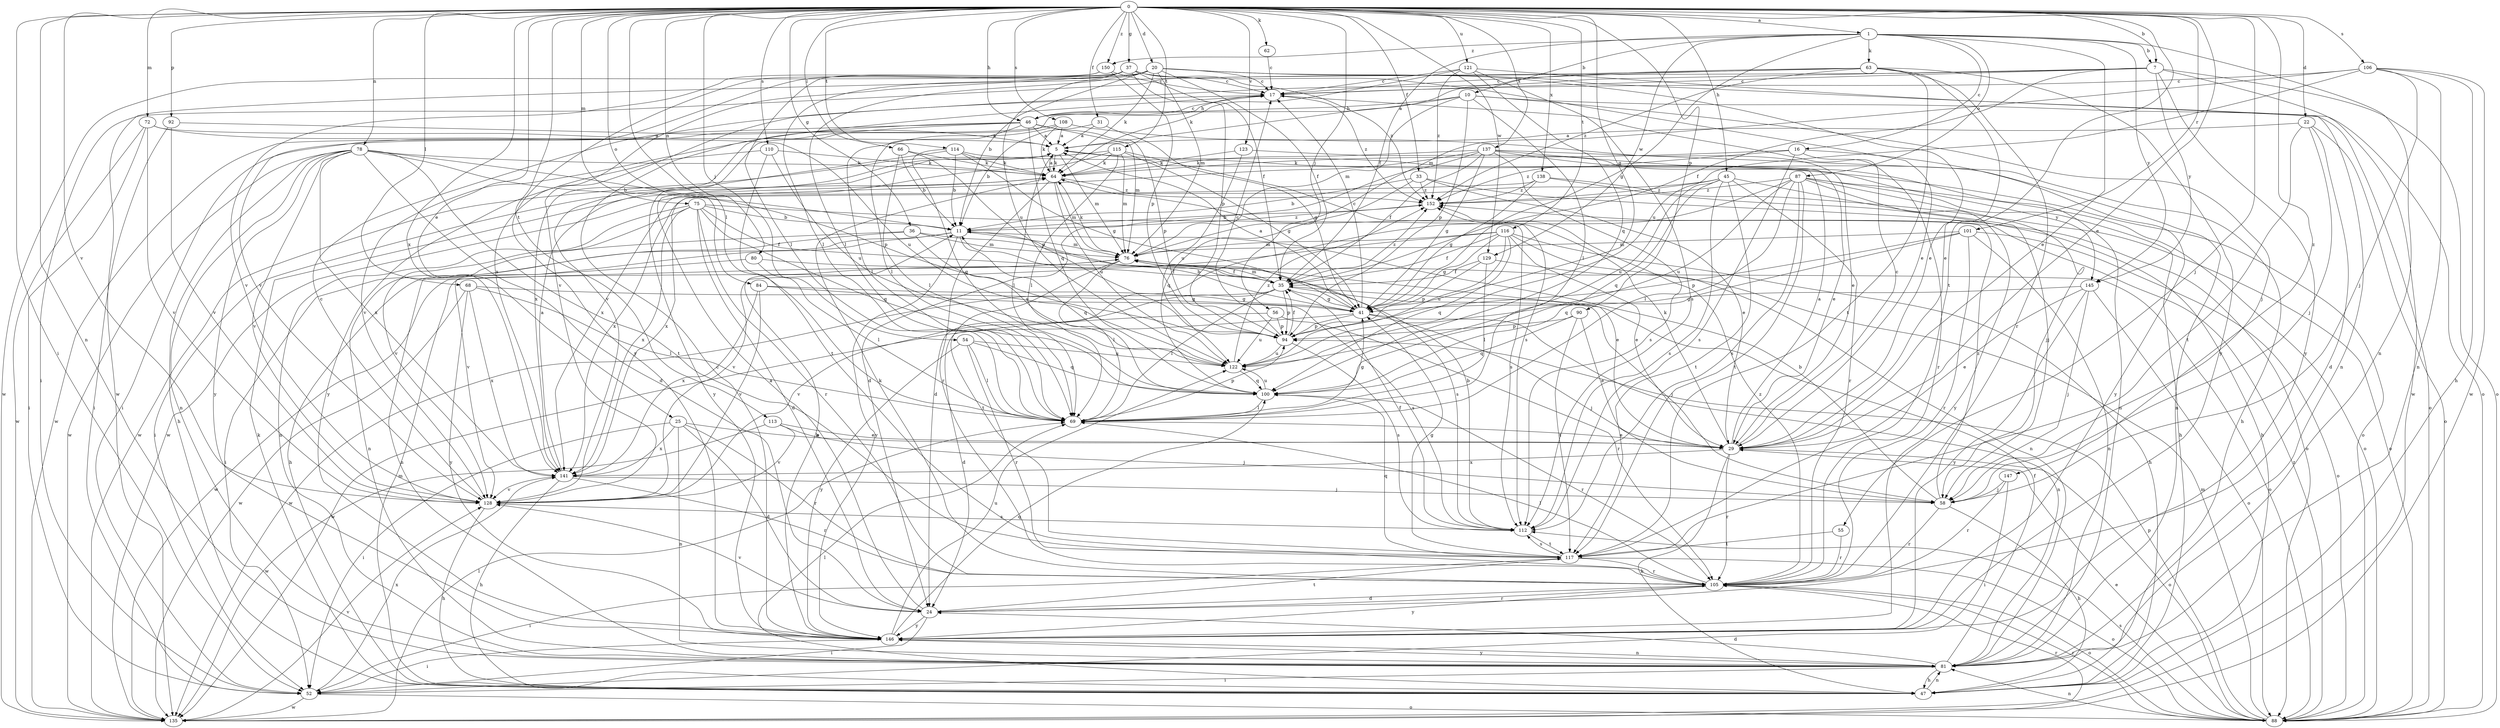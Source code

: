 strict digraph  {
0;
1;
5;
7;
10;
11;
16;
17;
20;
22;
24;
25;
29;
31;
33;
35;
36;
37;
41;
45;
46;
47;
52;
54;
55;
56;
58;
62;
63;
64;
66;
68;
69;
72;
75;
76;
78;
80;
81;
84;
87;
88;
90;
92;
94;
100;
101;
105;
106;
108;
110;
112;
113;
114;
115;
116;
117;
121;
122;
123;
128;
129;
135;
137;
138;
141;
145;
146;
147;
150;
152;
0 -> 1  [label=a];
0 -> 7  [label=b];
0 -> 20  [label=d];
0 -> 22  [label=d];
0 -> 25  [label=e];
0 -> 29  [label=e];
0 -> 31  [label=f];
0 -> 33  [label=f];
0 -> 36  [label=g];
0 -> 37  [label=g];
0 -> 41  [label=g];
0 -> 45  [label=h];
0 -> 46  [label=h];
0 -> 52  [label=i];
0 -> 54  [label=j];
0 -> 55  [label=j];
0 -> 56  [label=j];
0 -> 62  [label=k];
0 -> 66  [label=l];
0 -> 68  [label=l];
0 -> 69  [label=l];
0 -> 72  [label=m];
0 -> 75  [label=m];
0 -> 78  [label=n];
0 -> 80  [label=n];
0 -> 81  [label=n];
0 -> 84  [label=o];
0 -> 90  [label=p];
0 -> 92  [label=p];
0 -> 101  [label=r];
0 -> 106  [label=s];
0 -> 108  [label=s];
0 -> 110  [label=s];
0 -> 113  [label=t];
0 -> 114  [label=t];
0 -> 115  [label=t];
0 -> 116  [label=t];
0 -> 117  [label=t];
0 -> 121  [label=u];
0 -> 123  [label=v];
0 -> 128  [label=v];
0 -> 129  [label=w];
0 -> 137  [label=x];
0 -> 138  [label=x];
0 -> 141  [label=x];
0 -> 147  [label=z];
0 -> 150  [label=z];
1 -> 7  [label=b];
1 -> 10  [label=b];
1 -> 16  [label=c];
1 -> 29  [label=e];
1 -> 35  [label=f];
1 -> 41  [label=g];
1 -> 63  [label=k];
1 -> 81  [label=n];
1 -> 87  [label=o];
1 -> 129  [label=w];
1 -> 145  [label=y];
1 -> 150  [label=z];
5 -> 64  [label=k];
5 -> 69  [label=l];
5 -> 76  [label=m];
5 -> 145  [label=y];
7 -> 17  [label=c];
7 -> 35  [label=f];
7 -> 52  [label=i];
7 -> 88  [label=o];
7 -> 128  [label=v];
7 -> 135  [label=w];
7 -> 145  [label=y];
7 -> 146  [label=y];
10 -> 46  [label=h];
10 -> 58  [label=j];
10 -> 69  [label=l];
10 -> 76  [label=m];
10 -> 88  [label=o];
10 -> 94  [label=p];
10 -> 128  [label=v];
11 -> 76  [label=m];
11 -> 81  [label=n];
11 -> 100  [label=q];
11 -> 128  [label=v];
11 -> 146  [label=y];
11 -> 152  [label=z];
16 -> 64  [label=k];
16 -> 105  [label=r];
16 -> 112  [label=s];
16 -> 146  [label=y];
16 -> 152  [label=z];
17 -> 46  [label=h];
17 -> 152  [label=z];
20 -> 11  [label=b];
20 -> 17  [label=c];
20 -> 29  [label=e];
20 -> 35  [label=f];
20 -> 64  [label=k];
20 -> 69  [label=l];
20 -> 76  [label=m];
20 -> 88  [label=o];
20 -> 128  [label=v];
20 -> 141  [label=x];
22 -> 5  [label=a];
22 -> 24  [label=d];
22 -> 58  [label=j];
22 -> 88  [label=o];
22 -> 117  [label=t];
24 -> 5  [label=a];
24 -> 52  [label=i];
24 -> 105  [label=r];
24 -> 117  [label=t];
24 -> 128  [label=v];
24 -> 146  [label=y];
25 -> 24  [label=d];
25 -> 29  [label=e];
25 -> 52  [label=i];
25 -> 81  [label=n];
25 -> 105  [label=r];
25 -> 141  [label=x];
29 -> 5  [label=a];
29 -> 17  [label=c];
29 -> 47  [label=h];
29 -> 64  [label=k];
29 -> 88  [label=o];
29 -> 105  [label=r];
29 -> 141  [label=x];
31 -> 5  [label=a];
31 -> 11  [label=b];
31 -> 41  [label=g];
33 -> 11  [label=b];
33 -> 29  [label=e];
33 -> 88  [label=o];
33 -> 100  [label=q];
33 -> 152  [label=z];
35 -> 41  [label=g];
35 -> 58  [label=j];
35 -> 69  [label=l];
35 -> 76  [label=m];
35 -> 94  [label=p];
35 -> 128  [label=v];
35 -> 135  [label=w];
35 -> 152  [label=z];
36 -> 29  [label=e];
36 -> 47  [label=h];
36 -> 52  [label=i];
36 -> 76  [label=m];
36 -> 122  [label=u];
37 -> 17  [label=c];
37 -> 29  [label=e];
37 -> 35  [label=f];
37 -> 69  [label=l];
37 -> 94  [label=p];
37 -> 122  [label=u];
37 -> 128  [label=v];
37 -> 135  [label=w];
37 -> 152  [label=z];
41 -> 5  [label=a];
41 -> 11  [label=b];
41 -> 17  [label=c];
41 -> 24  [label=d];
41 -> 58  [label=j];
41 -> 81  [label=n];
41 -> 94  [label=p];
45 -> 58  [label=j];
45 -> 100  [label=q];
45 -> 105  [label=r];
45 -> 112  [label=s];
45 -> 117  [label=t];
45 -> 122  [label=u];
45 -> 141  [label=x];
45 -> 152  [label=z];
46 -> 5  [label=a];
46 -> 17  [label=c];
46 -> 69  [label=l];
46 -> 76  [label=m];
46 -> 94  [label=p];
46 -> 100  [label=q];
46 -> 128  [label=v];
46 -> 135  [label=w];
46 -> 141  [label=x];
47 -> 64  [label=k];
47 -> 69  [label=l];
47 -> 76  [label=m];
47 -> 81  [label=n];
52 -> 88  [label=o];
52 -> 135  [label=w];
52 -> 141  [label=x];
54 -> 69  [label=l];
54 -> 100  [label=q];
54 -> 105  [label=r];
54 -> 122  [label=u];
54 -> 146  [label=y];
55 -> 105  [label=r];
55 -> 117  [label=t];
56 -> 94  [label=p];
56 -> 105  [label=r];
56 -> 122  [label=u];
56 -> 135  [label=w];
58 -> 11  [label=b];
58 -> 47  [label=h];
58 -> 105  [label=r];
58 -> 152  [label=z];
62 -> 17  [label=c];
63 -> 5  [label=a];
63 -> 17  [label=c];
63 -> 29  [label=e];
63 -> 105  [label=r];
63 -> 117  [label=t];
63 -> 135  [label=w];
63 -> 146  [label=y];
63 -> 152  [label=z];
64 -> 5  [label=a];
64 -> 52  [label=i];
64 -> 76  [label=m];
64 -> 105  [label=r];
64 -> 122  [label=u];
64 -> 152  [label=z];
66 -> 11  [label=b];
66 -> 64  [label=k];
66 -> 69  [label=l];
66 -> 94  [label=p];
68 -> 41  [label=g];
68 -> 69  [label=l];
68 -> 135  [label=w];
68 -> 141  [label=x];
68 -> 146  [label=y];
69 -> 29  [label=e];
69 -> 41  [label=g];
69 -> 94  [label=p];
72 -> 5  [label=a];
72 -> 52  [label=i];
72 -> 122  [label=u];
72 -> 128  [label=v];
72 -> 135  [label=w];
75 -> 11  [label=b];
75 -> 24  [label=d];
75 -> 35  [label=f];
75 -> 81  [label=n];
75 -> 100  [label=q];
75 -> 105  [label=r];
75 -> 112  [label=s];
75 -> 128  [label=v];
75 -> 141  [label=x];
76 -> 35  [label=f];
76 -> 64  [label=k];
76 -> 69  [label=l];
76 -> 112  [label=s];
76 -> 117  [label=t];
76 -> 135  [label=w];
78 -> 11  [label=b];
78 -> 24  [label=d];
78 -> 47  [label=h];
78 -> 64  [label=k];
78 -> 81  [label=n];
78 -> 94  [label=p];
78 -> 117  [label=t];
78 -> 128  [label=v];
78 -> 135  [label=w];
78 -> 141  [label=x];
78 -> 146  [label=y];
80 -> 35  [label=f];
80 -> 69  [label=l];
80 -> 81  [label=n];
81 -> 24  [label=d];
81 -> 35  [label=f];
81 -> 47  [label=h];
81 -> 52  [label=i];
81 -> 146  [label=y];
84 -> 41  [label=g];
84 -> 112  [label=s];
84 -> 128  [label=v];
84 -> 141  [label=x];
87 -> 24  [label=d];
87 -> 47  [label=h];
87 -> 58  [label=j];
87 -> 69  [label=l];
87 -> 88  [label=o];
87 -> 112  [label=s];
87 -> 117  [label=t];
87 -> 122  [label=u];
87 -> 146  [label=y];
87 -> 152  [label=z];
88 -> 29  [label=e];
88 -> 76  [label=m];
88 -> 81  [label=n];
88 -> 94  [label=p];
88 -> 105  [label=r];
88 -> 112  [label=s];
88 -> 152  [label=z];
90 -> 29  [label=e];
90 -> 94  [label=p];
90 -> 100  [label=q];
90 -> 117  [label=t];
92 -> 5  [label=a];
92 -> 52  [label=i];
92 -> 128  [label=v];
94 -> 17  [label=c];
94 -> 35  [label=f];
94 -> 112  [label=s];
94 -> 122  [label=u];
100 -> 69  [label=l];
100 -> 105  [label=r];
100 -> 122  [label=u];
101 -> 76  [label=m];
101 -> 81  [label=n];
101 -> 88  [label=o];
101 -> 94  [label=p];
101 -> 100  [label=q];
101 -> 105  [label=r];
105 -> 24  [label=d];
105 -> 64  [label=k];
105 -> 69  [label=l];
105 -> 88  [label=o];
105 -> 146  [label=y];
105 -> 152  [label=z];
106 -> 17  [label=c];
106 -> 47  [label=h];
106 -> 58  [label=j];
106 -> 76  [label=m];
106 -> 81  [label=n];
106 -> 122  [label=u];
106 -> 135  [label=w];
108 -> 5  [label=a];
108 -> 29  [label=e];
108 -> 52  [label=i];
108 -> 64  [label=k];
108 -> 69  [label=l];
110 -> 64  [label=k];
110 -> 117  [label=t];
110 -> 122  [label=u];
110 -> 146  [label=y];
112 -> 11  [label=b];
112 -> 35  [label=f];
112 -> 117  [label=t];
113 -> 29  [label=e];
113 -> 58  [label=j];
113 -> 128  [label=v];
113 -> 135  [label=w];
114 -> 11  [label=b];
114 -> 41  [label=g];
114 -> 64  [label=k];
114 -> 88  [label=o];
114 -> 100  [label=q];
114 -> 146  [label=y];
115 -> 41  [label=g];
115 -> 64  [label=k];
115 -> 69  [label=l];
115 -> 76  [label=m];
115 -> 112  [label=s];
115 -> 135  [label=w];
115 -> 141  [label=x];
116 -> 29  [label=e];
116 -> 35  [label=f];
116 -> 41  [label=g];
116 -> 47  [label=h];
116 -> 76  [label=m];
116 -> 81  [label=n];
116 -> 100  [label=q];
116 -> 122  [label=u];
116 -> 128  [label=v];
117 -> 41  [label=g];
117 -> 52  [label=i];
117 -> 88  [label=o];
117 -> 100  [label=q];
117 -> 105  [label=r];
117 -> 112  [label=s];
121 -> 17  [label=c];
121 -> 64  [label=k];
121 -> 81  [label=n];
121 -> 100  [label=q];
121 -> 112  [label=s];
121 -> 152  [label=z];
122 -> 100  [label=q];
122 -> 152  [label=z];
123 -> 64  [label=k];
123 -> 81  [label=n];
123 -> 122  [label=u];
128 -> 17  [label=c];
128 -> 47  [label=h];
128 -> 112  [label=s];
129 -> 35  [label=f];
129 -> 69  [label=l];
129 -> 88  [label=o];
129 -> 94  [label=p];
135 -> 69  [label=l];
135 -> 105  [label=r];
135 -> 128  [label=v];
137 -> 24  [label=d];
137 -> 29  [label=e];
137 -> 35  [label=f];
137 -> 41  [label=g];
137 -> 47  [label=h];
137 -> 64  [label=k];
137 -> 81  [label=n];
137 -> 112  [label=s];
137 -> 135  [label=w];
138 -> 41  [label=g];
138 -> 47  [label=h];
138 -> 88  [label=o];
138 -> 141  [label=x];
138 -> 152  [label=z];
141 -> 5  [label=a];
141 -> 47  [label=h];
141 -> 58  [label=j];
141 -> 105  [label=r];
141 -> 128  [label=v];
145 -> 29  [label=e];
145 -> 41  [label=g];
145 -> 58  [label=j];
145 -> 88  [label=o];
145 -> 146  [label=y];
146 -> 11  [label=b];
146 -> 17  [label=c];
146 -> 52  [label=i];
146 -> 81  [label=n];
146 -> 100  [label=q];
146 -> 122  [label=u];
147 -> 52  [label=i];
147 -> 58  [label=j];
147 -> 105  [label=r];
150 -> 17  [label=c];
150 -> 69  [label=l];
150 -> 94  [label=p];
150 -> 146  [label=y];
152 -> 11  [label=b];
}
